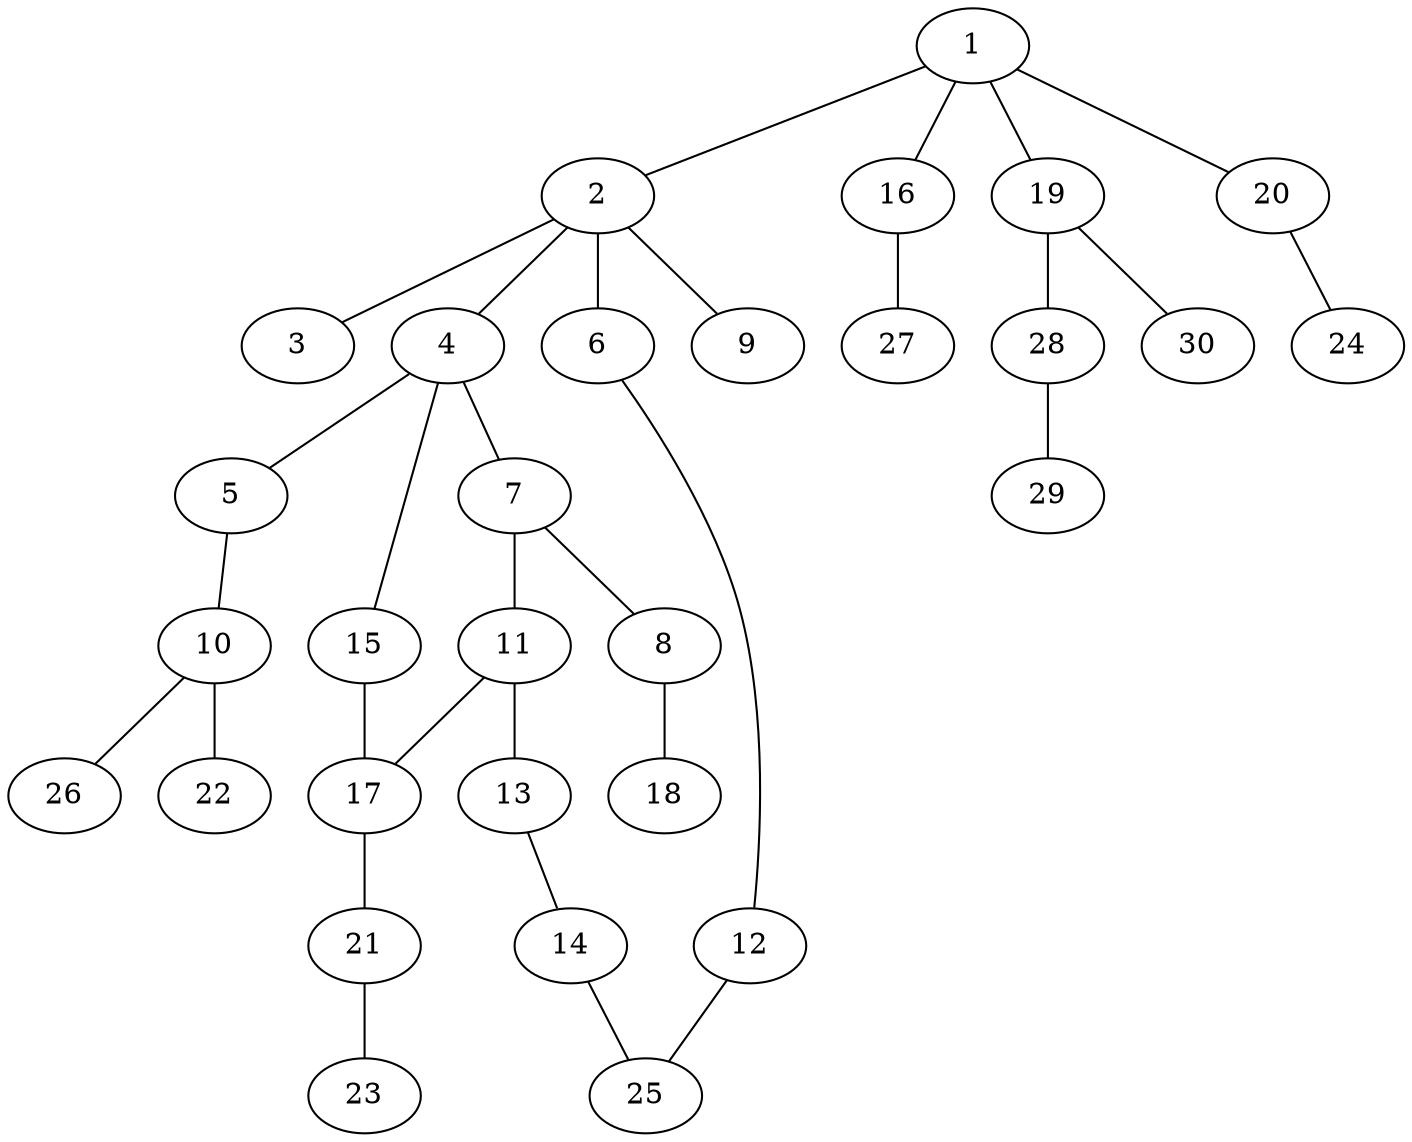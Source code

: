 graph graphname {1--2
1--16
1--19
1--20
2--3
2--4
2--6
2--9
4--5
4--7
4--15
5--10
6--12
7--8
7--11
8--18
10--22
10--26
11--13
11--17
12--25
13--14
14--25
15--17
16--27
17--21
19--28
19--30
20--24
21--23
28--29
}